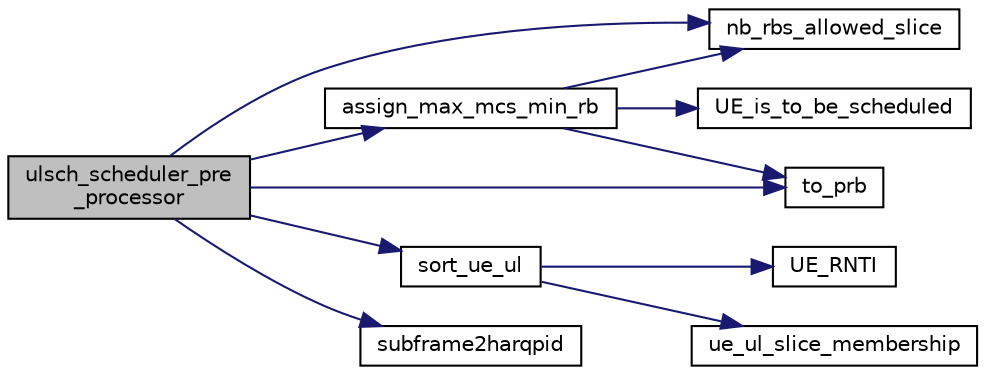 digraph "ulsch_scheduler_pre_processor"
{
 // LATEX_PDF_SIZE
  edge [fontname="Helvetica",fontsize="10",labelfontname="Helvetica",labelfontsize="10"];
  node [fontname="Helvetica",fontsize="10",shape=record];
  rankdir="LR";
  Node1 [label="ulsch_scheduler_pre\l_processor",height=0.2,width=0.4,color="black", fillcolor="grey75", style="filled", fontcolor="black",tooltip="ULSCH PRE_PROCESSOR."];
  Node1 -> Node2 [color="midnightblue",fontsize="10",style="solid",fontname="Helvetica"];
  Node2 [label="assign_max_mcs_min_rb",height=0.2,width=0.4,color="black", fillcolor="white", style="filled",URL="$group____mac.html#gadb513b2fbfe989ae539cafba25fe97da",tooltip=" "];
  Node2 -> Node3 [color="midnightblue",fontsize="10",style="solid",fontname="Helvetica"];
  Node3 [label="nb_rbs_allowed_slice",height=0.2,width=0.4,color="black", fillcolor="white", style="filled",URL="$group____mac.html#ga9b2f93599394d16d8f54a817d8e24b8a",tooltip="this function wil return how many rbs you can use. you input a percentage of slice and overall number..."];
  Node2 -> Node4 [color="midnightblue",fontsize="10",style="solid",fontname="Helvetica"];
  Node4 [label="to_prb",height=0.2,width=0.4,color="black", fillcolor="white", style="filled",URL="$group____mac.html#ga2ecb220c8c3fc34274ba8838c3106240",tooltip=" "];
  Node2 -> Node5 [color="midnightblue",fontsize="10",style="solid",fontname="Helvetica"];
  Node5 [label="UE_is_to_be_scheduled",height=0.2,width=0.4,color="black", fillcolor="white", style="filled",URL="$group____mac.html#gaffec396556173680789dc663b96b1ca9",tooltip=" "];
  Node1 -> Node3 [color="midnightblue",fontsize="10",style="solid",fontname="Helvetica"];
  Node1 -> Node6 [color="midnightblue",fontsize="10",style="solid",fontname="Helvetica"];
  Node6 [label="sort_ue_ul",height=0.2,width=0.4,color="black", fillcolor="white", style="filled",URL="$pre__processor_8c.html#a4dd5976a915c4fb62b76449d27a09942",tooltip=" "];
  Node6 -> Node7 [color="midnightblue",fontsize="10",style="solid",fontname="Helvetica"];
  Node7 [label="UE_RNTI",height=0.2,width=0.4,color="black", fillcolor="white", style="filled",URL="$group____mac.html#gab1357b72b8008581c108de6f662a3ca8",tooltip=" "];
  Node6 -> Node8 [color="midnightblue",fontsize="10",style="solid",fontname="Helvetica"];
  Node8 [label="ue_ul_slice_membership",height=0.2,width=0.4,color="black", fillcolor="white", style="filled",URL="$group____mac.html#gadf38014b919b7ac76c4dc33eecbd001b",tooltip="本函式負責ＵＬ slice 的 ue_list篩選，根據輸入的UE_id 與 slice id 做判斷, 若此ＵＥ屬於輸入的這個slice id 則return true,..."];
  Node1 -> Node9 [color="midnightblue",fontsize="10",style="solid",fontname="Helvetica"];
  Node9 [label="subframe2harqpid",height=0.2,width=0.4,color="black", fillcolor="white", style="filled",URL="$group____mac.html#gab50114bec770935c2cfd4c57407bdcbf",tooltip=" "];
  Node1 -> Node4 [color="midnightblue",fontsize="10",style="solid",fontname="Helvetica"];
}
